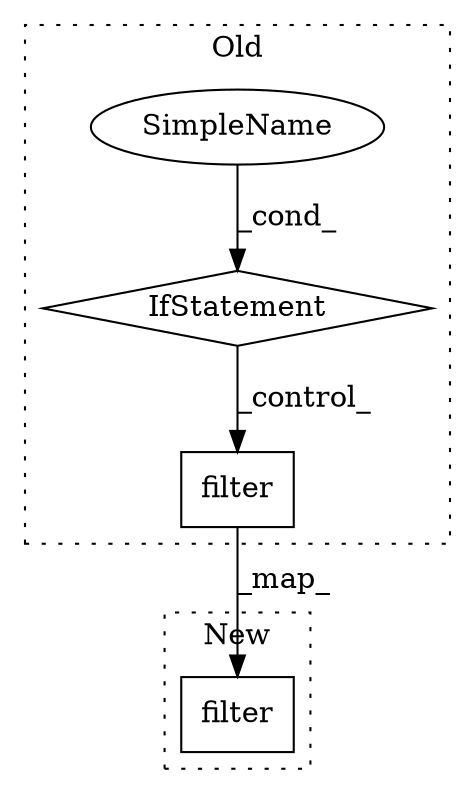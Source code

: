 digraph G {
subgraph cluster0 {
1 [label="filter" a="32" s="46334,46356" l="7,-26" shape="box"];
3 [label="IfStatement" a="25" s="46303,46307" l="4,13" shape="diamond"];
4 [label="SimpleName" a="42" s="46307" l="0" shape="ellipse"];
label = "Old";
style="dotted";
}
subgraph cluster1 {
2 [label="filter" a="32" s="46020,46042" l="7,-26" shape="box"];
label = "New";
style="dotted";
}
1 -> 2 [label="_map_"];
3 -> 1 [label="_control_"];
4 -> 3 [label="_cond_"];
}